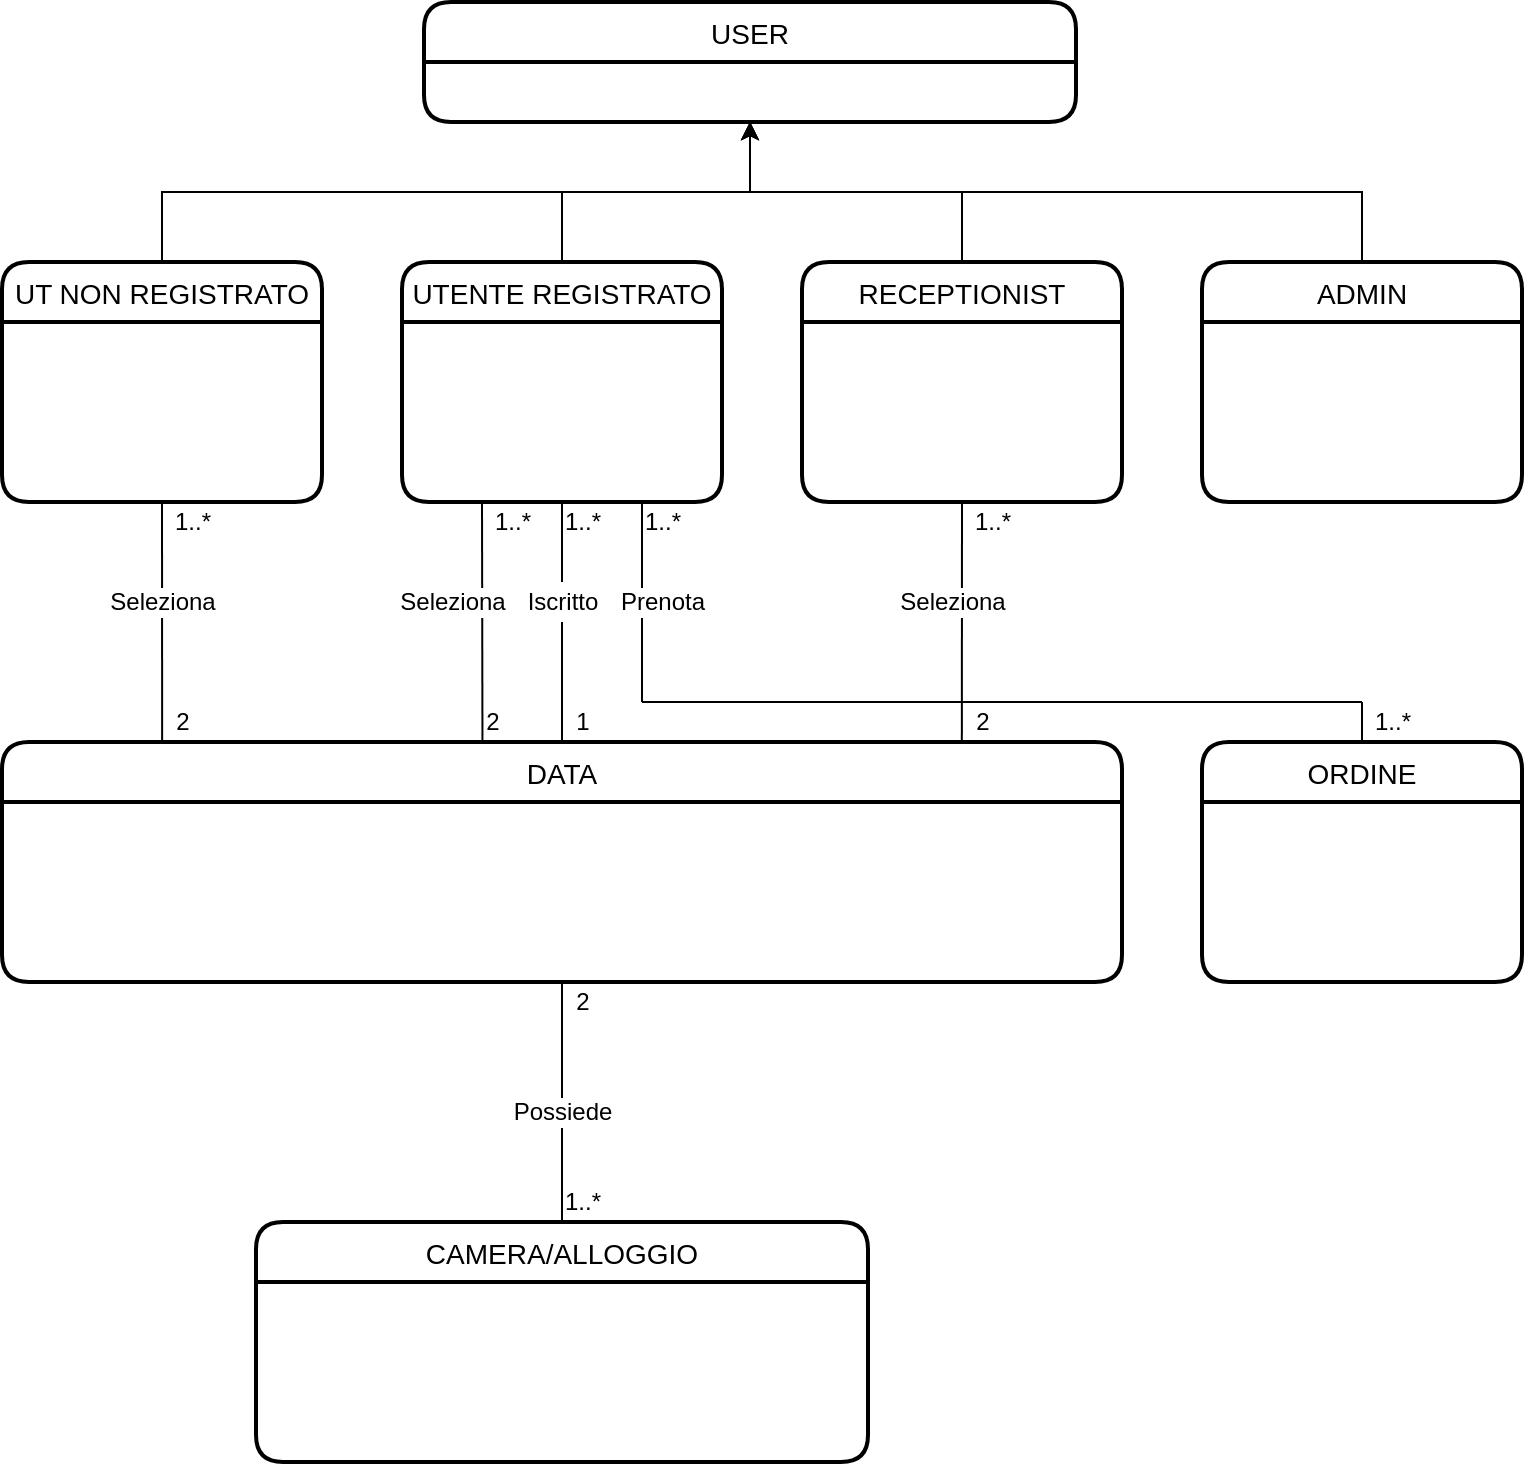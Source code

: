 <mxfile version="17.4.6" type="github">
  <diagram id="Lk_EI4CYU3kLC5U5zO_d" name="Page-1">
    <mxGraphModel dx="1038" dy="553" grid="1" gridSize="10" guides="1" tooltips="1" connect="1" arrows="1" fold="1" page="1" pageScale="1" pageWidth="827" pageHeight="1169" background="none" math="0" shadow="0">
      <root>
        <mxCell id="0" />
        <mxCell id="1" parent="0" />
        <mxCell id="JeV1txEWlBGmem2Ouphh-2" value="USER" style="swimlane;childLayout=stackLayout;horizontal=1;startSize=30;horizontalStack=0;rounded=1;fontSize=14;fontStyle=0;strokeWidth=2;resizeParent=0;resizeLast=1;shadow=0;dashed=0;align=center;gradientColor=none;" vertex="1" parent="1">
          <mxGeometry x="251" y="30" width="326" height="60" as="geometry">
            <mxRectangle x="334" y="40" width="70" height="30" as="alternateBounds" />
          </mxGeometry>
        </mxCell>
        <mxCell id="JeV1txEWlBGmem2Ouphh-12" style="edgeStyle=orthogonalEdgeStyle;rounded=0;orthogonalLoop=1;jettySize=auto;html=1;exitX=0.5;exitY=0;exitDx=0;exitDy=0;entryX=0.5;entryY=1;entryDx=0;entryDy=0;" edge="1" parent="1" source="JeV1txEWlBGmem2Ouphh-6" target="JeV1txEWlBGmem2Ouphh-2">
          <mxGeometry relative="1" as="geometry" />
        </mxCell>
        <mxCell id="JeV1txEWlBGmem2Ouphh-73" style="edgeStyle=none;rounded=0;orthogonalLoop=1;jettySize=auto;html=1;exitX=0.5;exitY=1;exitDx=0;exitDy=0;entryX=0.143;entryY=0;entryDx=0;entryDy=0;entryPerimeter=0;endArrow=none;endFill=0;" edge="1" parent="1" source="JeV1txEWlBGmem2Ouphh-6" target="JeV1txEWlBGmem2Ouphh-18">
          <mxGeometry relative="1" as="geometry" />
        </mxCell>
        <mxCell id="JeV1txEWlBGmem2Ouphh-6" value="UT NON REGISTRATO" style="swimlane;childLayout=stackLayout;horizontal=1;startSize=30;horizontalStack=0;rounded=1;fontSize=14;fontStyle=0;strokeWidth=2;resizeParent=0;resizeLast=1;shadow=0;dashed=0;align=center;gradientColor=none;" vertex="1" parent="1">
          <mxGeometry x="40" y="160" width="160" height="120" as="geometry" />
        </mxCell>
        <mxCell id="JeV1txEWlBGmem2Ouphh-14" style="edgeStyle=orthogonalEdgeStyle;rounded=0;orthogonalLoop=1;jettySize=auto;html=1;exitX=0.5;exitY=0;exitDx=0;exitDy=0;entryX=0.5;entryY=1;entryDx=0;entryDy=0;" edge="1" parent="1" source="JeV1txEWlBGmem2Ouphh-8" target="JeV1txEWlBGmem2Ouphh-2">
          <mxGeometry relative="1" as="geometry" />
        </mxCell>
        <mxCell id="JeV1txEWlBGmem2Ouphh-66" style="edgeStyle=none;rounded=0;orthogonalLoop=1;jettySize=auto;html=1;exitX=0.25;exitY=1;exitDx=0;exitDy=0;entryX=0.429;entryY=0.013;entryDx=0;entryDy=0;entryPerimeter=0;endArrow=none;endFill=0;" edge="1" parent="1" source="JeV1txEWlBGmem2Ouphh-8" target="JeV1txEWlBGmem2Ouphh-18">
          <mxGeometry relative="1" as="geometry" />
        </mxCell>
        <mxCell id="JeV1txEWlBGmem2Ouphh-67" style="edgeStyle=none;rounded=0;orthogonalLoop=1;jettySize=auto;html=1;exitX=0.5;exitY=1;exitDx=0;exitDy=0;entryX=0.5;entryY=0;entryDx=0;entryDy=0;endArrow=none;endFill=0;startArrow=none;" edge="1" parent="1" source="JeV1txEWlBGmem2Ouphh-75" target="JeV1txEWlBGmem2Ouphh-18">
          <mxGeometry relative="1" as="geometry" />
        </mxCell>
        <mxCell id="JeV1txEWlBGmem2Ouphh-8" value="UTENTE REGISTRATO" style="swimlane;childLayout=stackLayout;horizontal=1;startSize=30;horizontalStack=0;rounded=1;fontSize=14;fontStyle=0;strokeWidth=2;resizeParent=0;resizeLast=1;shadow=0;dashed=0;align=center;gradientColor=none;" vertex="1" parent="1">
          <mxGeometry x="240" y="160" width="160" height="120" as="geometry" />
        </mxCell>
        <mxCell id="JeV1txEWlBGmem2Ouphh-15" style="edgeStyle=orthogonalEdgeStyle;rounded=0;orthogonalLoop=1;jettySize=auto;html=1;exitX=0.5;exitY=0;exitDx=0;exitDy=0;entryX=0.5;entryY=1;entryDx=0;entryDy=0;" edge="1" parent="1" source="JeV1txEWlBGmem2Ouphh-9" target="JeV1txEWlBGmem2Ouphh-2">
          <mxGeometry relative="1" as="geometry" />
        </mxCell>
        <mxCell id="JeV1txEWlBGmem2Ouphh-69" style="edgeStyle=none;rounded=0;orthogonalLoop=1;jettySize=auto;html=1;exitX=0.5;exitY=1;exitDx=0;exitDy=0;entryX=0.857;entryY=0;entryDx=0;entryDy=0;entryPerimeter=0;endArrow=none;endFill=0;" edge="1" parent="1" source="JeV1txEWlBGmem2Ouphh-9" target="JeV1txEWlBGmem2Ouphh-18">
          <mxGeometry relative="1" as="geometry" />
        </mxCell>
        <mxCell id="JeV1txEWlBGmem2Ouphh-9" value="RECEPTIONIST" style="swimlane;childLayout=stackLayout;horizontal=1;startSize=30;horizontalStack=0;rounded=1;fontSize=14;fontStyle=0;strokeWidth=2;resizeParent=0;resizeLast=1;shadow=0;dashed=0;align=center;gradientColor=none;" vertex="1" parent="1">
          <mxGeometry x="440" y="160" width="160" height="120" as="geometry" />
        </mxCell>
        <mxCell id="JeV1txEWlBGmem2Ouphh-16" style="edgeStyle=orthogonalEdgeStyle;rounded=0;orthogonalLoop=1;jettySize=auto;html=1;exitX=0.5;exitY=0;exitDx=0;exitDy=0;entryX=0.5;entryY=1;entryDx=0;entryDy=0;" edge="1" parent="1" source="JeV1txEWlBGmem2Ouphh-10" target="JeV1txEWlBGmem2Ouphh-2">
          <mxGeometry relative="1" as="geometry" />
        </mxCell>
        <mxCell id="JeV1txEWlBGmem2Ouphh-10" value="ADMIN" style="swimlane;childLayout=stackLayout;horizontal=1;startSize=30;horizontalStack=0;rounded=1;fontSize=14;fontStyle=0;strokeWidth=2;resizeParent=0;resizeLast=1;shadow=0;dashed=0;align=center;gradientColor=none;" vertex="1" parent="1">
          <mxGeometry x="640" y="160" width="160" height="120" as="geometry" />
        </mxCell>
        <mxCell id="JeV1txEWlBGmem2Ouphh-17" value="CAMERA/ALLOGGIO" style="swimlane;childLayout=stackLayout;horizontal=1;startSize=30;horizontalStack=0;rounded=1;fontSize=14;fontStyle=0;strokeWidth=2;resizeParent=0;resizeLast=1;shadow=0;dashed=0;align=center;gradientColor=none;" vertex="1" parent="1">
          <mxGeometry x="167" y="640" width="306" height="120" as="geometry" />
        </mxCell>
        <mxCell id="JeV1txEWlBGmem2Ouphh-77" style="edgeStyle=none;rounded=0;orthogonalLoop=1;jettySize=auto;html=1;exitX=0.5;exitY=1;exitDx=0;exitDy=0;entryX=0.5;entryY=0;entryDx=0;entryDy=0;endArrow=none;endFill=0;" edge="1" parent="1" source="JeV1txEWlBGmem2Ouphh-18" target="JeV1txEWlBGmem2Ouphh-17">
          <mxGeometry relative="1" as="geometry" />
        </mxCell>
        <mxCell id="JeV1txEWlBGmem2Ouphh-18" value="DATA" style="swimlane;childLayout=stackLayout;horizontal=1;startSize=30;horizontalStack=0;rounded=1;fontSize=14;fontStyle=0;strokeWidth=2;resizeParent=0;resizeLast=1;shadow=0;dashed=0;align=center;gradientColor=none;" vertex="1" parent="1">
          <mxGeometry x="40" y="400" width="560" height="120" as="geometry" />
        </mxCell>
        <mxCell id="JeV1txEWlBGmem2Ouphh-72" value="Seleziona" style="text;html=1;align=center;verticalAlign=middle;resizable=0;points=[];autosize=1;strokeColor=none;fillColor=none;shadow=0;glass=0;labelBorderColor=none;labelBackgroundColor=default;" vertex="1" parent="1">
          <mxGeometry x="230" y="320" width="70" height="20" as="geometry" />
        </mxCell>
        <mxCell id="JeV1txEWlBGmem2Ouphh-74" value="Seleziona" style="text;html=1;align=center;verticalAlign=middle;resizable=0;points=[];autosize=1;strokeColor=none;fillColor=none;shadow=0;glass=0;labelBorderColor=none;labelBackgroundColor=default;" vertex="1" parent="1">
          <mxGeometry x="85" y="320" width="70" height="20" as="geometry" />
        </mxCell>
        <mxCell id="JeV1txEWlBGmem2Ouphh-76" value="Seleziona" style="text;html=1;align=center;verticalAlign=middle;resizable=0;points=[];autosize=1;strokeColor=none;fillColor=none;shadow=0;glass=0;labelBorderColor=none;labelBackgroundColor=default;" vertex="1" parent="1">
          <mxGeometry x="480" y="320" width="70" height="20" as="geometry" />
        </mxCell>
        <mxCell id="JeV1txEWlBGmem2Ouphh-78" value="Possiede" style="text;html=1;align=center;verticalAlign=middle;resizable=0;points=[];autosize=1;strokeColor=none;fillColor=none;shadow=0;glass=0;labelBorderColor=none;labelBackgroundColor=default;" vertex="1" parent="1">
          <mxGeometry x="285" y="575" width="70" height="20" as="geometry" />
        </mxCell>
        <mxCell id="JeV1txEWlBGmem2Ouphh-83" style="edgeStyle=none;rounded=0;orthogonalLoop=1;jettySize=auto;html=1;exitX=0.5;exitY=0;exitDx=0;exitDy=0;endArrow=none;endFill=0;" edge="1" parent="1" source="JeV1txEWlBGmem2Ouphh-80">
          <mxGeometry relative="1" as="geometry">
            <mxPoint x="720" y="380" as="targetPoint" />
          </mxGeometry>
        </mxCell>
        <mxCell id="JeV1txEWlBGmem2Ouphh-80" value="ORDINE" style="swimlane;childLayout=stackLayout;horizontal=1;startSize=30;horizontalStack=0;rounded=1;fontSize=14;fontStyle=0;strokeWidth=2;resizeParent=0;resizeLast=1;shadow=0;dashed=0;align=center;gradientColor=none;" vertex="1" parent="1">
          <mxGeometry x="640" y="400" width="160" height="120" as="geometry" />
        </mxCell>
        <mxCell id="JeV1txEWlBGmem2Ouphh-81" value="" style="endArrow=none;html=1;rounded=0;entryX=0.75;entryY=1;entryDx=0;entryDy=0;" edge="1" parent="1" target="JeV1txEWlBGmem2Ouphh-8">
          <mxGeometry width="50" height="50" relative="1" as="geometry">
            <mxPoint x="360" y="380" as="sourcePoint" />
            <mxPoint x="470" y="310" as="targetPoint" />
          </mxGeometry>
        </mxCell>
        <mxCell id="JeV1txEWlBGmem2Ouphh-82" value="" style="endArrow=none;html=1;rounded=0;" edge="1" parent="1">
          <mxGeometry width="50" height="50" relative="1" as="geometry">
            <mxPoint x="360" y="380" as="sourcePoint" />
            <mxPoint x="720" y="380" as="targetPoint" />
          </mxGeometry>
        </mxCell>
        <mxCell id="JeV1txEWlBGmem2Ouphh-84" value="Prenota" style="text;html=1;align=center;verticalAlign=middle;resizable=0;points=[];autosize=1;strokeColor=none;fillColor=none;shadow=0;glass=0;labelBorderColor=none;labelBackgroundColor=default;" vertex="1" parent="1">
          <mxGeometry x="340" y="320" width="60" height="20" as="geometry" />
        </mxCell>
        <mxCell id="JeV1txEWlBGmem2Ouphh-75" value="Iscritto" style="text;html=1;align=center;verticalAlign=middle;resizable=0;points=[];autosize=1;strokeColor=none;fillColor=none;shadow=0;glass=0;labelBorderColor=none;labelBackgroundColor=default;" vertex="1" parent="1">
          <mxGeometry x="295" y="320" width="50" height="20" as="geometry" />
        </mxCell>
        <mxCell id="JeV1txEWlBGmem2Ouphh-85" value="" style="edgeStyle=none;rounded=0;orthogonalLoop=1;jettySize=auto;html=1;exitX=0.5;exitY=1;exitDx=0;exitDy=0;entryX=0.5;entryY=0;entryDx=0;entryDy=0;endArrow=none;endFill=0;" edge="1" parent="1" source="JeV1txEWlBGmem2Ouphh-8" target="JeV1txEWlBGmem2Ouphh-75">
          <mxGeometry relative="1" as="geometry">
            <mxPoint x="320" y="280" as="sourcePoint" />
            <mxPoint x="320" y="400" as="targetPoint" />
          </mxGeometry>
        </mxCell>
        <mxCell id="JeV1txEWlBGmem2Ouphh-87" value="1..*" style="text;html=1;align=center;verticalAlign=middle;resizable=0;points=[];autosize=1;strokeColor=none;fillColor=none;shadow=0;glass=0;labelBorderColor=none;labelBackgroundColor=default;" vertex="1" parent="1">
          <mxGeometry x="120" y="280" width="30" height="20" as="geometry" />
        </mxCell>
        <mxCell id="JeV1txEWlBGmem2Ouphh-88" value="1..*" style="text;html=1;align=center;verticalAlign=middle;resizable=0;points=[];autosize=1;strokeColor=none;fillColor=none;shadow=0;glass=0;labelBorderColor=none;labelBackgroundColor=default;" vertex="1" parent="1">
          <mxGeometry x="280" y="280" width="30" height="20" as="geometry" />
        </mxCell>
        <mxCell id="JeV1txEWlBGmem2Ouphh-89" value="1..*" style="text;html=1;align=center;verticalAlign=middle;resizable=0;points=[];autosize=1;strokeColor=none;fillColor=none;shadow=0;glass=0;labelBorderColor=none;labelBackgroundColor=default;" vertex="1" parent="1">
          <mxGeometry x="315" y="280" width="30" height="20" as="geometry" />
        </mxCell>
        <mxCell id="JeV1txEWlBGmem2Ouphh-90" value="1..*" style="text;html=1;align=center;verticalAlign=middle;resizable=0;points=[];autosize=1;strokeColor=none;fillColor=none;shadow=0;glass=0;labelBorderColor=none;labelBackgroundColor=default;" vertex="1" parent="1">
          <mxGeometry x="355" y="280" width="30" height="20" as="geometry" />
        </mxCell>
        <mxCell id="JeV1txEWlBGmem2Ouphh-91" value="1..*" style="text;html=1;align=center;verticalAlign=middle;resizable=0;points=[];autosize=1;strokeColor=none;fillColor=none;shadow=0;glass=0;labelBorderColor=none;labelBackgroundColor=default;" vertex="1" parent="1">
          <mxGeometry x="520" y="280" width="30" height="20" as="geometry" />
        </mxCell>
        <mxCell id="JeV1txEWlBGmem2Ouphh-92" value="2" style="text;html=1;align=center;verticalAlign=middle;resizable=0;points=[];autosize=1;strokeColor=none;fillColor=none;shadow=0;glass=0;labelBorderColor=none;labelBackgroundColor=default;" vertex="1" parent="1">
          <mxGeometry x="120" y="380" width="20" height="20" as="geometry" />
        </mxCell>
        <mxCell id="JeV1txEWlBGmem2Ouphh-93" value="2" style="text;html=1;align=center;verticalAlign=middle;resizable=0;points=[];autosize=1;strokeColor=none;fillColor=none;shadow=0;glass=0;labelBorderColor=none;labelBackgroundColor=default;" vertex="1" parent="1">
          <mxGeometry x="275" y="380" width="20" height="20" as="geometry" />
        </mxCell>
        <mxCell id="JeV1txEWlBGmem2Ouphh-94" value="1" style="text;html=1;align=center;verticalAlign=middle;resizable=0;points=[];autosize=1;strokeColor=none;fillColor=none;shadow=0;glass=0;labelBorderColor=none;labelBackgroundColor=default;" vertex="1" parent="1">
          <mxGeometry x="320" y="380" width="20" height="20" as="geometry" />
        </mxCell>
        <mxCell id="JeV1txEWlBGmem2Ouphh-95" value="2" style="text;html=1;align=center;verticalAlign=middle;resizable=0;points=[];autosize=1;strokeColor=none;fillColor=none;shadow=0;glass=0;labelBorderColor=none;labelBackgroundColor=default;" vertex="1" parent="1">
          <mxGeometry x="520" y="380" width="20" height="20" as="geometry" />
        </mxCell>
        <mxCell id="JeV1txEWlBGmem2Ouphh-96" value="1..*" style="text;html=1;align=center;verticalAlign=middle;resizable=0;points=[];autosize=1;strokeColor=none;fillColor=none;shadow=0;glass=0;labelBorderColor=none;labelBackgroundColor=default;" vertex="1" parent="1">
          <mxGeometry x="720" y="380" width="30" height="20" as="geometry" />
        </mxCell>
        <mxCell id="JeV1txEWlBGmem2Ouphh-97" value="1..*" style="text;html=1;align=center;verticalAlign=middle;resizable=0;points=[];autosize=1;strokeColor=none;fillColor=none;shadow=0;glass=0;labelBorderColor=none;labelBackgroundColor=default;" vertex="1" parent="1">
          <mxGeometry x="315" y="620" width="30" height="20" as="geometry" />
        </mxCell>
        <mxCell id="JeV1txEWlBGmem2Ouphh-98" value="2" style="text;html=1;align=center;verticalAlign=middle;resizable=0;points=[];autosize=1;strokeColor=none;fillColor=none;shadow=0;glass=0;labelBorderColor=none;labelBackgroundColor=default;" vertex="1" parent="1">
          <mxGeometry x="320" y="520" width="20" height="20" as="geometry" />
        </mxCell>
      </root>
    </mxGraphModel>
  </diagram>
</mxfile>
